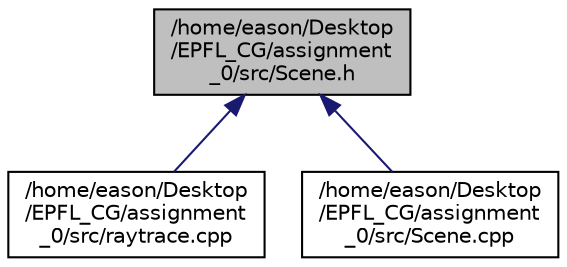 digraph "/home/eason/Desktop/EPFL_CG/assignment_0/src/Scene.h"
{
  edge [fontname="Helvetica",fontsize="10",labelfontname="Helvetica",labelfontsize="10"];
  node [fontname="Helvetica",fontsize="10",shape=record];
  Node1 [label="/home/eason/Desktop\l/EPFL_CG/assignment\l_0/src/Scene.h",height=0.2,width=0.4,color="black", fillcolor="grey75", style="filled", fontcolor="black"];
  Node1 -> Node2 [dir="back",color="midnightblue",fontsize="10",style="solid",fontname="Helvetica"];
  Node2 [label="/home/eason/Desktop\l/EPFL_CG/assignment\l_0/src/raytrace.cpp",height=0.2,width=0.4,color="black", fillcolor="white", style="filled",URL="$raytrace_8cpp.html"];
  Node1 -> Node3 [dir="back",color="midnightblue",fontsize="10",style="solid",fontname="Helvetica"];
  Node3 [label="/home/eason/Desktop\l/EPFL_CG/assignment\l_0/src/Scene.cpp",height=0.2,width=0.4,color="black", fillcolor="white", style="filled",URL="$Scene_8cpp.html"];
}
